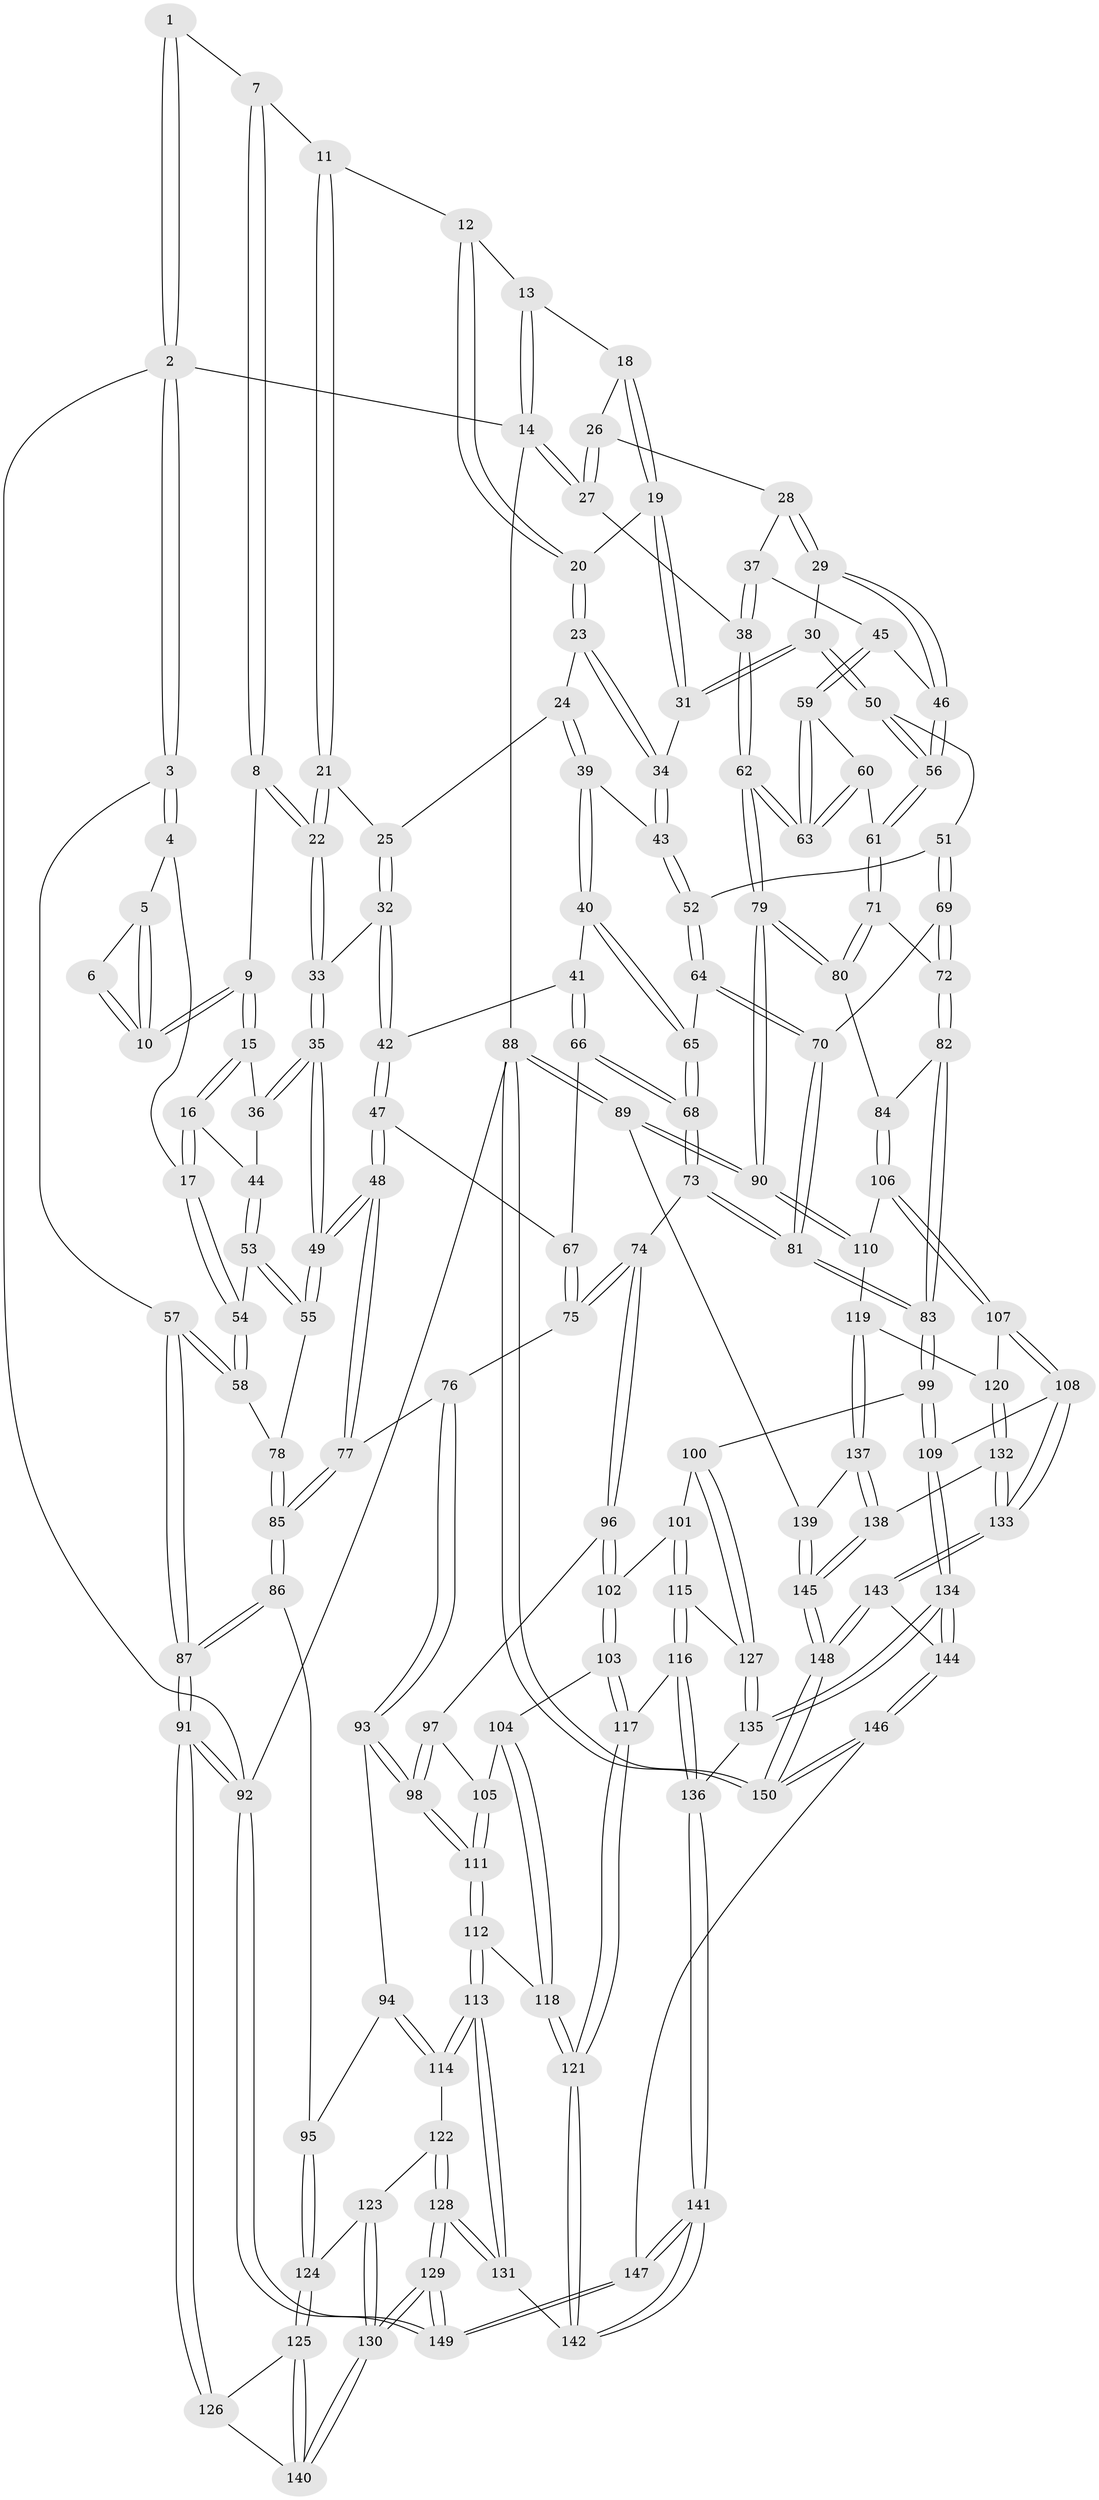 // coarse degree distribution, {3: 0.4782608695652174, 7: 0.06521739130434782, 4: 0.34782608695652173, 2: 0.043478260869565216, 5: 0.06521739130434782}
// Generated by graph-tools (version 1.1) at 2025/54/03/04/25 22:54:49]
// undirected, 150 vertices, 372 edges
graph export_dot {
  node [color=gray90,style=filled];
  1 [pos="+0.19558696616618249+0"];
  2 [pos="+0+0"];
  3 [pos="+0+0"];
  4 [pos="+0.047571176037212046+0.0632014973592431"];
  5 [pos="+0.05536185503770603+0.06384525481394136"];
  6 [pos="+0.17761001830654227+0"];
  7 [pos="+0.42560723834940084+0"];
  8 [pos="+0.23948438587411555+0.16085343318794865"];
  9 [pos="+0.1913619763803604+0.1560363017597938"];
  10 [pos="+0.17755334353533805+0.11743867424083979"];
  11 [pos="+0.4945094169249022+0"];
  12 [pos="+0.5636458396810144+0"];
  13 [pos="+0.7369012417276052+0"];
  14 [pos="+1+0"];
  15 [pos="+0.1857338053971975+0.16163179537775504"];
  16 [pos="+0.10952404118917061+0.21562552926449946"];
  17 [pos="+0.025158207175060895+0.23754534049349538"];
  18 [pos="+0.8072196048304127+0.1291693507375704"];
  19 [pos="+0.7231956672278465+0.1802584168058898"];
  20 [pos="+0.6670539332512108+0.16652713574732134"];
  21 [pos="+0.4802820762130769+0"];
  22 [pos="+0.308423601547047+0.19135937640466563"];
  23 [pos="+0.6041636785316437+0.20112512845826327"];
  24 [pos="+0.5905800477528508+0.2058065758682278"];
  25 [pos="+0.49520246449196964+0.16750410739235513"];
  26 [pos="+0.843113619604367+0.14032616920761878"];
  27 [pos="+1+0"];
  28 [pos="+0.8950164282883319+0.21002541162042343"];
  29 [pos="+0.8166430652356517+0.30078965165006577"];
  30 [pos="+0.7552377181944829+0.2897347965206014"];
  31 [pos="+0.7412977022630352+0.27192427322394536"];
  32 [pos="+0.41110826571973313+0.23557950420396556"];
  33 [pos="+0.32039277333049254+0.20398774654064836"];
  34 [pos="+0.6671127708658364+0.3072904356418045"];
  35 [pos="+0.2559413941549258+0.40268516385447717"];
  36 [pos="+0.21491573602333935+0.28839894436526203"];
  37 [pos="+0.9597924726795451+0.23948630945001043"];
  38 [pos="+1+0.21015228664482805"];
  39 [pos="+0.5737113936253951+0.2920582507810952"];
  40 [pos="+0.5125160144632832+0.3381450598335056"];
  41 [pos="+0.5107970062952166+0.33805551277647006"];
  42 [pos="+0.4199148586868227+0.2632928749107403"];
  43 [pos="+0.6393466499082554+0.34010070470813164"];
  44 [pos="+0.15819131010713255+0.3174614832325538"];
  45 [pos="+0.9111341488586618+0.3361975160252136"];
  46 [pos="+0.8391154898972374+0.3321975719817089"];
  47 [pos="+0.36318469646288054+0.4021346816380083"];
  48 [pos="+0.27218210950579913+0.4580131796589007"];
  49 [pos="+0.2510988234953354+0.4403578669065706"];
  50 [pos="+0.7371013180333668+0.3705856087707741"];
  51 [pos="+0.7347507495270028+0.3728345895485688"];
  52 [pos="+0.6444176384925825+0.36753471996462983"];
  53 [pos="+0.1763817243372655+0.3627671165782465"];
  54 [pos="+0+0.28660765061177945"];
  55 [pos="+0.22603950777171758+0.4354197769471943"];
  56 [pos="+0.8249152914666418+0.4007360557046392"];
  57 [pos="+0+0.29850367008065165"];
  58 [pos="+0+0.29761621592707854"];
  59 [pos="+0.9206937444480879+0.3623989375339276"];
  60 [pos="+0.8592702453857972+0.43455594477521714"];
  61 [pos="+0.8416228509299701+0.4399451866930484"];
  62 [pos="+1+0.5201453891656297"];
  63 [pos="+1+0.48456053020902246"];
  64 [pos="+0.6128626033672789+0.4287711370438673"];
  65 [pos="+0.5926947570752126+0.44019657822629177"];
  66 [pos="+0.45892671025503035+0.40696684483134854"];
  67 [pos="+0.451980125734183+0.41255530267664525"];
  68 [pos="+0.5842344760038687+0.45730603807771913"];
  69 [pos="+0.7246758614939879+0.46272640715045626"];
  70 [pos="+0.7244046978350512+0.4628444327952939"];
  71 [pos="+0.8266389527832889+0.4718785353653622"];
  72 [pos="+0.7705896125662154+0.47517656577905143"];
  73 [pos="+0.5487565521076802+0.5676744248239297"];
  74 [pos="+0.5149307703154257+0.5782617689763321"];
  75 [pos="+0.5024244563594378+0.5730292453455451"];
  76 [pos="+0.30293904874808997+0.5520748505067261"];
  77 [pos="+0.30100158209209704+0.549568787668856"];
  78 [pos="+0.11708173972978411+0.4560465583097257"];
  79 [pos="+1+0.557290107761198"];
  80 [pos="+0.8504650236666377+0.5258510944288601"];
  81 [pos="+0.6551844112447328+0.6078950406355147"];
  82 [pos="+0.7385963451361489+0.6443376274544168"];
  83 [pos="+0.697752328385874+0.6463119785761675"];
  84 [pos="+0.7982610739160083+0.6511189061029737"];
  85 [pos="+0.021839966738560552+0.6503777104337668"];
  86 [pos="+0.009034014206467727+0.6630590129702033"];
  87 [pos="+0+0.6716959828203908"];
  88 [pos="+1+1"];
  89 [pos="+1+0.7437771380698834"];
  90 [pos="+1+0.6299524841747902"];
  91 [pos="+0+0.9471964644477854"];
  92 [pos="+0+1"];
  93 [pos="+0.2919557445639971+0.6829860009430854"];
  94 [pos="+0.21738457308628822+0.7141320971623877"];
  95 [pos="+0.012181682620734427+0.665482551504187"];
  96 [pos="+0.5007170507216636+0.6506644979014268"];
  97 [pos="+0.4109776190518283+0.6942073793840338"];
  98 [pos="+0.3225087413770647+0.7257488168107092"];
  99 [pos="+0.6585086757833979+0.7594435192171965"];
  100 [pos="+0.6485195163520336+0.7619552759575983"];
  101 [pos="+0.5179103282183063+0.7361999569343536"];
  102 [pos="+0.5080711324205797+0.7325094094234469"];
  103 [pos="+0.4890624101370376+0.7574009168434744"];
  104 [pos="+0.4639062950382128+0.7617415555474336"];
  105 [pos="+0.4518141498229899+0.7587197818874414"];
  106 [pos="+0.841050491580188+0.685276947264623"];
  107 [pos="+0.8352017080057426+0.7496599015289838"];
  108 [pos="+0.750630969141412+0.8324539925278946"];
  109 [pos="+0.6913189150112343+0.8111826861413571"];
  110 [pos="+1+0.6670967217141098"];
  111 [pos="+0.3259898443557247+0.7355371491608962"];
  112 [pos="+0.32548964263254326+0.8220254657368976"];
  113 [pos="+0.30547262700040334+0.8392416346044489"];
  114 [pos="+0.19024477035969214+0.7980268045084444"];
  115 [pos="+0.573130745661974+0.828714887667563"];
  116 [pos="+0.5370601665695282+0.8465631319277828"];
  117 [pos="+0.49621139717716883+0.8181936864138962"];
  118 [pos="+0.3839608576737836+0.8502738645455648"];
  119 [pos="+0.9000677595803708+0.8214735955554235"];
  120 [pos="+0.8649011817008745+0.7982254221782602"];
  121 [pos="+0.42617913743236735+0.8927641809723528"];
  122 [pos="+0.18923300636683021+0.7987931696941698"];
  123 [pos="+0.185096678223236+0.8000612539497585"];
  124 [pos="+0.10159857799417531+0.8011399278161853"];
  125 [pos="+0.09879270755037327+0.8447212027217978"];
  126 [pos="+0+0.8888724468012016"];
  127 [pos="+0.5845328102834217+0.8272782319102916"];
  128 [pos="+0.2371352877096912+0.958555301684838"];
  129 [pos="+0.20146482404064267+1"];
  130 [pos="+0.1475696696625683+0.9390466536531227"];
  131 [pos="+0.27206324667502363+0.8998042204558058"];
  132 [pos="+0.8273786410955677+0.8725814371809962"];
  133 [pos="+0.7772342914381124+0.8858825392190952"];
  134 [pos="+0.641435056268359+0.9107811109195008"];
  135 [pos="+0.6144823635487554+0.8939167378854218"];
  136 [pos="+0.5388328464272588+0.8914554840425831"];
  137 [pos="+0.9138335967372214+0.8416938465110978"];
  138 [pos="+0.8949391974643186+0.8959439829350708"];
  139 [pos="+1+0.8351828310230834"];
  140 [pos="+0.13159610881106237+0.9163630712600558"];
  141 [pos="+0.4600033944077129+1"];
  142 [pos="+0.4371444419472887+0.930858435046073"];
  143 [pos="+0.768583838803474+0.9408302662239032"];
  144 [pos="+0.6491780561591171+0.9447202013696455"];
  145 [pos="+0.91486645403181+0.9668353927667831"];
  146 [pos="+0.4996286907211126+1"];
  147 [pos="+0.4574234342131753+1"];
  148 [pos="+0.8956247799985757+1"];
  149 [pos="+0.2017835050350214+1"];
  150 [pos="+0.954911306403801+1"];
  1 -- 2;
  1 -- 2;
  1 -- 7;
  2 -- 3;
  2 -- 3;
  2 -- 14;
  2 -- 92;
  3 -- 4;
  3 -- 4;
  3 -- 57;
  4 -- 5;
  4 -- 17;
  5 -- 6;
  5 -- 10;
  5 -- 10;
  6 -- 10;
  6 -- 10;
  7 -- 8;
  7 -- 8;
  7 -- 11;
  8 -- 9;
  8 -- 22;
  8 -- 22;
  9 -- 10;
  9 -- 10;
  9 -- 15;
  9 -- 15;
  11 -- 12;
  11 -- 21;
  11 -- 21;
  12 -- 13;
  12 -- 20;
  12 -- 20;
  13 -- 14;
  13 -- 14;
  13 -- 18;
  14 -- 27;
  14 -- 27;
  14 -- 88;
  15 -- 16;
  15 -- 16;
  15 -- 36;
  16 -- 17;
  16 -- 17;
  16 -- 44;
  17 -- 54;
  17 -- 54;
  18 -- 19;
  18 -- 19;
  18 -- 26;
  19 -- 20;
  19 -- 31;
  19 -- 31;
  20 -- 23;
  20 -- 23;
  21 -- 22;
  21 -- 22;
  21 -- 25;
  22 -- 33;
  22 -- 33;
  23 -- 24;
  23 -- 34;
  23 -- 34;
  24 -- 25;
  24 -- 39;
  24 -- 39;
  25 -- 32;
  25 -- 32;
  26 -- 27;
  26 -- 27;
  26 -- 28;
  27 -- 38;
  28 -- 29;
  28 -- 29;
  28 -- 37;
  29 -- 30;
  29 -- 46;
  29 -- 46;
  30 -- 31;
  30 -- 31;
  30 -- 50;
  30 -- 50;
  31 -- 34;
  32 -- 33;
  32 -- 42;
  32 -- 42;
  33 -- 35;
  33 -- 35;
  34 -- 43;
  34 -- 43;
  35 -- 36;
  35 -- 36;
  35 -- 49;
  35 -- 49;
  36 -- 44;
  37 -- 38;
  37 -- 38;
  37 -- 45;
  38 -- 62;
  38 -- 62;
  39 -- 40;
  39 -- 40;
  39 -- 43;
  40 -- 41;
  40 -- 65;
  40 -- 65;
  41 -- 42;
  41 -- 66;
  41 -- 66;
  42 -- 47;
  42 -- 47;
  43 -- 52;
  43 -- 52;
  44 -- 53;
  44 -- 53;
  45 -- 46;
  45 -- 59;
  45 -- 59;
  46 -- 56;
  46 -- 56;
  47 -- 48;
  47 -- 48;
  47 -- 67;
  48 -- 49;
  48 -- 49;
  48 -- 77;
  48 -- 77;
  49 -- 55;
  49 -- 55;
  50 -- 51;
  50 -- 56;
  50 -- 56;
  51 -- 52;
  51 -- 69;
  51 -- 69;
  52 -- 64;
  52 -- 64;
  53 -- 54;
  53 -- 55;
  53 -- 55;
  54 -- 58;
  54 -- 58;
  55 -- 78;
  56 -- 61;
  56 -- 61;
  57 -- 58;
  57 -- 58;
  57 -- 87;
  57 -- 87;
  58 -- 78;
  59 -- 60;
  59 -- 63;
  59 -- 63;
  60 -- 61;
  60 -- 63;
  60 -- 63;
  61 -- 71;
  61 -- 71;
  62 -- 63;
  62 -- 63;
  62 -- 79;
  62 -- 79;
  64 -- 65;
  64 -- 70;
  64 -- 70;
  65 -- 68;
  65 -- 68;
  66 -- 67;
  66 -- 68;
  66 -- 68;
  67 -- 75;
  67 -- 75;
  68 -- 73;
  68 -- 73;
  69 -- 70;
  69 -- 72;
  69 -- 72;
  70 -- 81;
  70 -- 81;
  71 -- 72;
  71 -- 80;
  71 -- 80;
  72 -- 82;
  72 -- 82;
  73 -- 74;
  73 -- 81;
  73 -- 81;
  74 -- 75;
  74 -- 75;
  74 -- 96;
  74 -- 96;
  75 -- 76;
  76 -- 77;
  76 -- 93;
  76 -- 93;
  77 -- 85;
  77 -- 85;
  78 -- 85;
  78 -- 85;
  79 -- 80;
  79 -- 80;
  79 -- 90;
  79 -- 90;
  80 -- 84;
  81 -- 83;
  81 -- 83;
  82 -- 83;
  82 -- 83;
  82 -- 84;
  83 -- 99;
  83 -- 99;
  84 -- 106;
  84 -- 106;
  85 -- 86;
  85 -- 86;
  86 -- 87;
  86 -- 87;
  86 -- 95;
  87 -- 91;
  87 -- 91;
  88 -- 89;
  88 -- 89;
  88 -- 150;
  88 -- 150;
  88 -- 92;
  89 -- 90;
  89 -- 90;
  89 -- 139;
  90 -- 110;
  90 -- 110;
  91 -- 92;
  91 -- 92;
  91 -- 126;
  91 -- 126;
  92 -- 149;
  92 -- 149;
  93 -- 94;
  93 -- 98;
  93 -- 98;
  94 -- 95;
  94 -- 114;
  94 -- 114;
  95 -- 124;
  95 -- 124;
  96 -- 97;
  96 -- 102;
  96 -- 102;
  97 -- 98;
  97 -- 98;
  97 -- 105;
  98 -- 111;
  98 -- 111;
  99 -- 100;
  99 -- 109;
  99 -- 109;
  100 -- 101;
  100 -- 127;
  100 -- 127;
  101 -- 102;
  101 -- 115;
  101 -- 115;
  102 -- 103;
  102 -- 103;
  103 -- 104;
  103 -- 117;
  103 -- 117;
  104 -- 105;
  104 -- 118;
  104 -- 118;
  105 -- 111;
  105 -- 111;
  106 -- 107;
  106 -- 107;
  106 -- 110;
  107 -- 108;
  107 -- 108;
  107 -- 120;
  108 -- 109;
  108 -- 133;
  108 -- 133;
  109 -- 134;
  109 -- 134;
  110 -- 119;
  111 -- 112;
  111 -- 112;
  112 -- 113;
  112 -- 113;
  112 -- 118;
  113 -- 114;
  113 -- 114;
  113 -- 131;
  113 -- 131;
  114 -- 122;
  115 -- 116;
  115 -- 116;
  115 -- 127;
  116 -- 117;
  116 -- 136;
  116 -- 136;
  117 -- 121;
  117 -- 121;
  118 -- 121;
  118 -- 121;
  119 -- 120;
  119 -- 137;
  119 -- 137;
  120 -- 132;
  120 -- 132;
  121 -- 142;
  121 -- 142;
  122 -- 123;
  122 -- 128;
  122 -- 128;
  123 -- 124;
  123 -- 130;
  123 -- 130;
  124 -- 125;
  124 -- 125;
  125 -- 126;
  125 -- 140;
  125 -- 140;
  126 -- 140;
  127 -- 135;
  127 -- 135;
  128 -- 129;
  128 -- 129;
  128 -- 131;
  128 -- 131;
  129 -- 130;
  129 -- 130;
  129 -- 149;
  129 -- 149;
  130 -- 140;
  130 -- 140;
  131 -- 142;
  132 -- 133;
  132 -- 133;
  132 -- 138;
  133 -- 143;
  133 -- 143;
  134 -- 135;
  134 -- 135;
  134 -- 144;
  134 -- 144;
  135 -- 136;
  136 -- 141;
  136 -- 141;
  137 -- 138;
  137 -- 138;
  137 -- 139;
  138 -- 145;
  138 -- 145;
  139 -- 145;
  139 -- 145;
  141 -- 142;
  141 -- 142;
  141 -- 147;
  141 -- 147;
  143 -- 144;
  143 -- 148;
  143 -- 148;
  144 -- 146;
  144 -- 146;
  145 -- 148;
  145 -- 148;
  146 -- 147;
  146 -- 150;
  146 -- 150;
  147 -- 149;
  147 -- 149;
  148 -- 150;
  148 -- 150;
}
